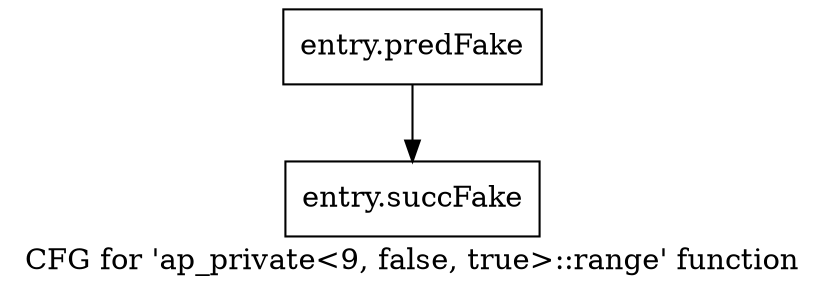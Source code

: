 digraph "CFG for 'ap_private\<9, false, true\>::range' function" {
	label="CFG for 'ap_private\<9, false, true\>::range' function";

	Node0x3b73890 [shape=record,filename="",linenumber="",label="{entry.predFake}"];
	Node0x3b73890 -> Node0x3e834b0[ callList="" memoryops="" filename="/tools/Xilinx/Vitis_HLS/2022.1/include/etc/ap_private.h" execusionnum="0"];
	Node0x3e834b0 [shape=record,filename="/tools/Xilinx/Vitis_HLS/2022.1/include/etc/ap_private.h",linenumber="2873",label="{entry.succFake}"];
}
